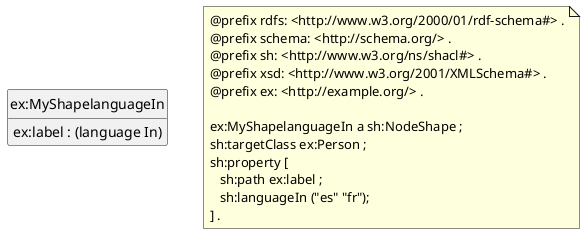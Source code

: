 @startuml
class "ex:MyShapelanguageIn"
"ex:MyShapelanguageIn" : ex:label : (language In) 

note as N1
@prefix rdfs: <http://www.w3.org/2000/01/rdf-schema#> .
@prefix schema: <http://schema.org/> .
@prefix sh: <http://www.w3.org/ns/shacl#> .
@prefix xsd: <http://www.w3.org/2001/XMLSchema#> .
@prefix ex: <http://example.org/> .

ex:MyShapelanguageIn a sh:NodeShape ;
sh:targetClass ex:Person ;
sh:property [
   sh:path ex:label ;
   sh:languageIn ("es" "fr");
] .
end note

hide circle
hide empty members
@enduml